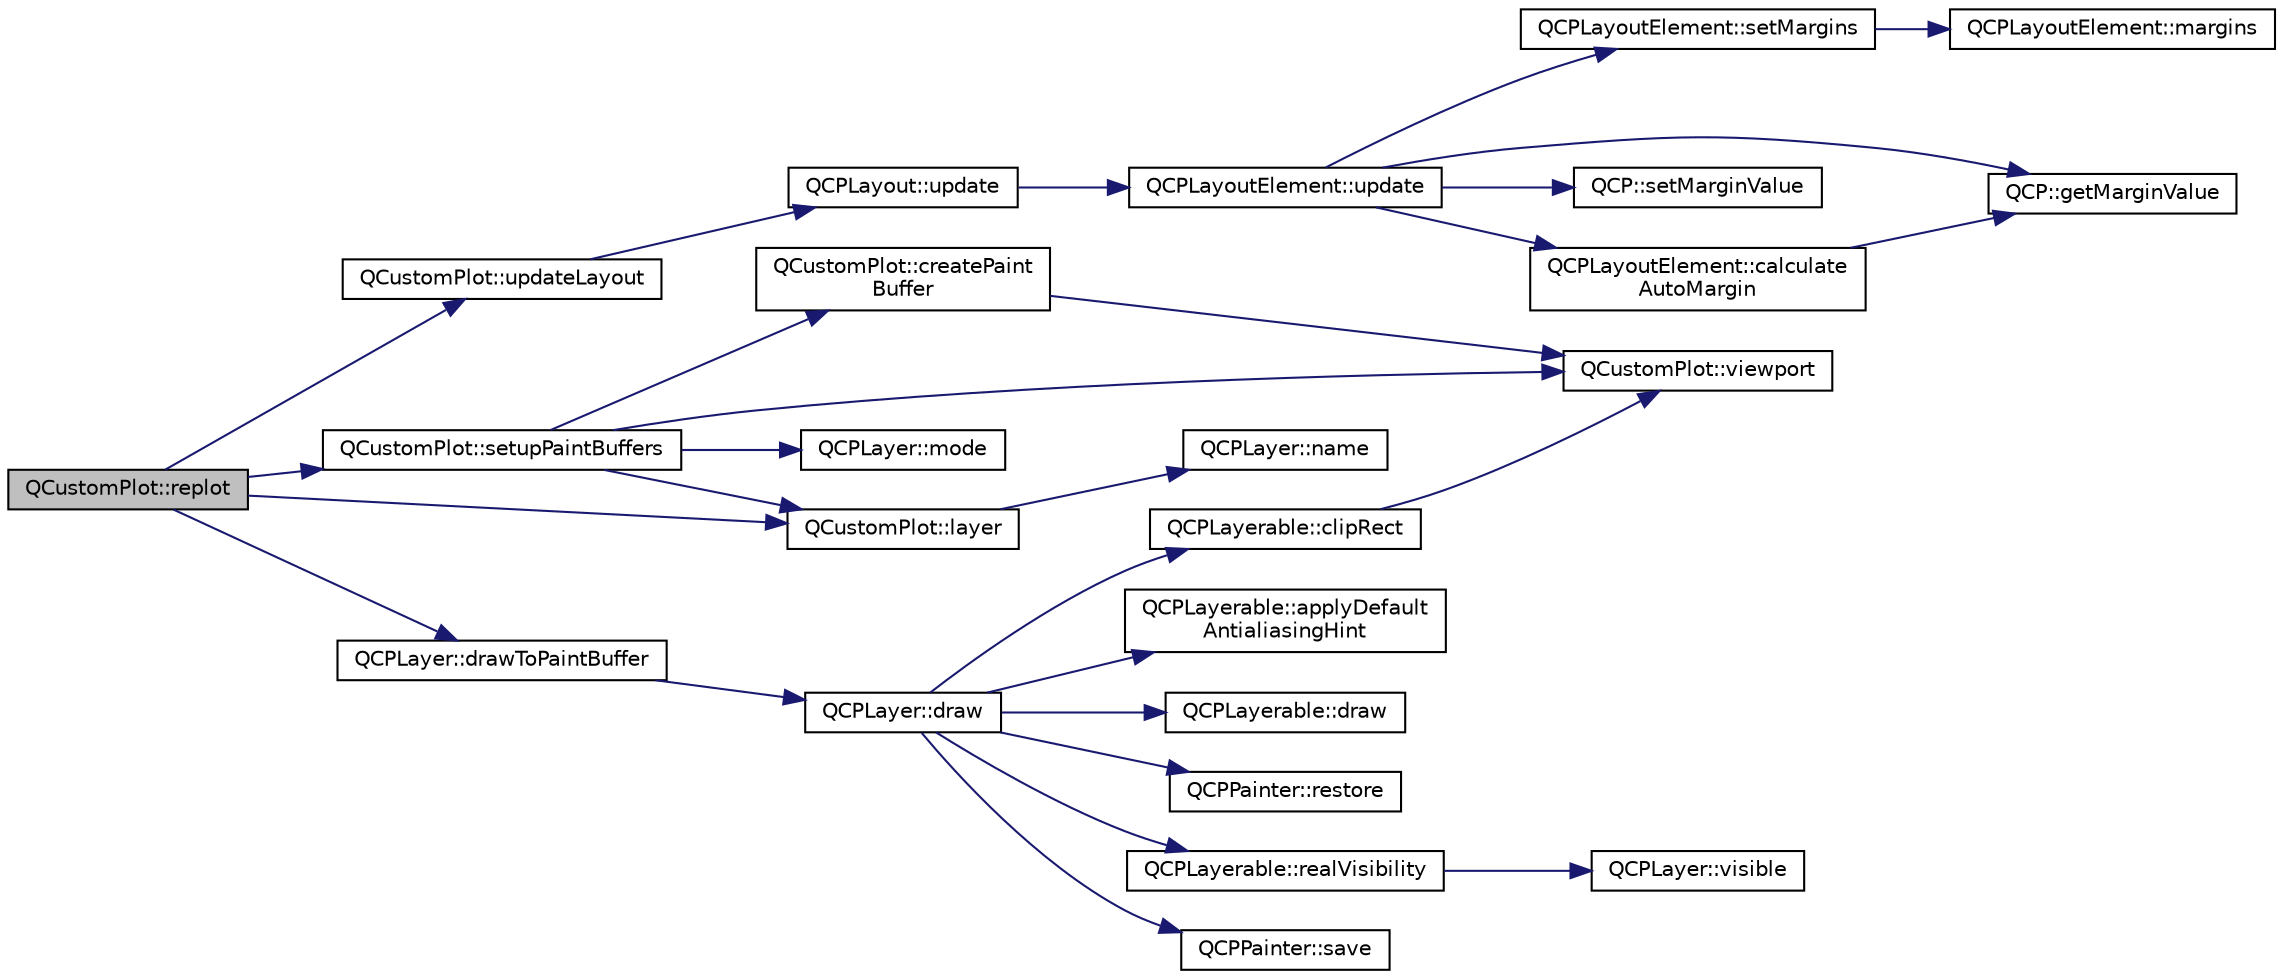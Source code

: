 digraph "QCustomPlot::replot"
{
  edge [fontname="Helvetica",fontsize="10",labelfontname="Helvetica",labelfontsize="10"];
  node [fontname="Helvetica",fontsize="10",shape=record];
  rankdir="LR";
  Node929 [label="QCustomPlot::replot",height=0.2,width=0.4,color="black", fillcolor="grey75", style="filled", fontcolor="black"];
  Node929 -> Node930 [color="midnightblue",fontsize="10",style="solid",fontname="Helvetica"];
  Node930 [label="QCustomPlot::updateLayout",height=0.2,width=0.4,color="black", fillcolor="white", style="filled",URL="$class_q_custom_plot.html#a6e6693e2c249f65437382ffd93405e04"];
  Node930 -> Node931 [color="midnightblue",fontsize="10",style="solid",fontname="Helvetica"];
  Node931 [label="QCPLayout::update",height=0.2,width=0.4,color="black", fillcolor="white", style="filled",URL="$class_q_c_p_layout.html#a48ecc9c98ea90b547c3e27a931a8f7bd"];
  Node931 -> Node932 [color="midnightblue",fontsize="10",style="solid",fontname="Helvetica"];
  Node932 [label="QCPLayoutElement::update",height=0.2,width=0.4,color="black", fillcolor="white", style="filled",URL="$class_q_c_p_layout_element.html#a929c2ec62e0e0e1d8418eaa802e2af9b"];
  Node932 -> Node933 [color="midnightblue",fontsize="10",style="solid",fontname="Helvetica"];
  Node933 [label="QCP::setMarginValue",height=0.2,width=0.4,color="black", fillcolor="white", style="filled",URL="$namespace_q_c_p.html#afbf6e3084c108f2bb4372107945ee82f"];
  Node932 -> Node934 [color="midnightblue",fontsize="10",style="solid",fontname="Helvetica"];
  Node934 [label="QCPLayoutElement::calculate\lAutoMargin",height=0.2,width=0.4,color="black", fillcolor="white", style="filled",URL="$class_q_c_p_layout_element.html#a005c9f0fe84bc1591a2cf2c46fd477b4"];
  Node934 -> Node935 [color="midnightblue",fontsize="10",style="solid",fontname="Helvetica"];
  Node935 [label="QCP::getMarginValue",height=0.2,width=0.4,color="black", fillcolor="white", style="filled",URL="$namespace_q_c_p.html#a23a2679d3495c444acc26acc61e35b5b"];
  Node932 -> Node935 [color="midnightblue",fontsize="10",style="solid",fontname="Helvetica"];
  Node932 -> Node936 [color="midnightblue",fontsize="10",style="solid",fontname="Helvetica"];
  Node936 [label="QCPLayoutElement::setMargins",height=0.2,width=0.4,color="black", fillcolor="white", style="filled",URL="$class_q_c_p_layout_element.html#a8f450b1f3f992ad576fce2c63d8b79cf"];
  Node936 -> Node937 [color="midnightblue",fontsize="10",style="solid",fontname="Helvetica"];
  Node937 [label="QCPLayoutElement::margins",height=0.2,width=0.4,color="black", fillcolor="white", style="filled",URL="$class_q_c_p_layout_element.html#af4ac9450aa2d60863bf3a8ea0c940c9d"];
  Node929 -> Node938 [color="midnightblue",fontsize="10",style="solid",fontname="Helvetica"];
  Node938 [label="QCustomPlot::setupPaintBuffers",height=0.2,width=0.4,color="black", fillcolor="white", style="filled",URL="$class_q_custom_plot.html#a2685341f7242c3882f4cc5e379308d71"];
  Node938 -> Node939 [color="midnightblue",fontsize="10",style="solid",fontname="Helvetica"];
  Node939 [label="QCustomPlot::createPaint\lBuffer",height=0.2,width=0.4,color="black", fillcolor="white", style="filled",URL="$class_q_custom_plot.html#a943b57596a1adf7f0e75c3b50e407ae6"];
  Node939 -> Node940 [color="midnightblue",fontsize="10",style="solid",fontname="Helvetica"];
  Node940 [label="QCustomPlot::viewport",height=0.2,width=0.4,color="black", fillcolor="white", style="filled",URL="$class_q_custom_plot.html#a19842409b18f556b256d05e97fffc670"];
  Node938 -> Node941 [color="midnightblue",fontsize="10",style="solid",fontname="Helvetica"];
  Node941 [label="QCustomPlot::layer",height=0.2,width=0.4,color="black", fillcolor="white", style="filled",URL="$class_q_custom_plot.html#a0a96244e7773b242ef23c32b7bdfb159"];
  Node941 -> Node942 [color="midnightblue",fontsize="10",style="solid",fontname="Helvetica"];
  Node942 [label="QCPLayer::name",height=0.2,width=0.4,color="black", fillcolor="white", style="filled",URL="$class_q_c_p_layer.html#a37806f662b50b588fb1029a14fc5ef50"];
  Node938 -> Node943 [color="midnightblue",fontsize="10",style="solid",fontname="Helvetica"];
  Node943 [label="QCPLayer::mode",height=0.2,width=0.4,color="black", fillcolor="white", style="filled",URL="$class_q_c_p_layer.html#a44ae50b011b19f3dd46a38d8e2e2c1b6"];
  Node938 -> Node940 [color="midnightblue",fontsize="10",style="solid",fontname="Helvetica"];
  Node929 -> Node941 [color="midnightblue",fontsize="10",style="solid",fontname="Helvetica"];
  Node929 -> Node944 [color="midnightblue",fontsize="10",style="solid",fontname="Helvetica"];
  Node944 [label="QCPLayer::drawToPaintBuffer",height=0.2,width=0.4,color="black", fillcolor="white", style="filled",URL="$class_q_c_p_layer.html#a4a8e0a86f31462299e7fc8e8158dd2c6"];
  Node944 -> Node945 [color="midnightblue",fontsize="10",style="solid",fontname="Helvetica"];
  Node945 [label="QCPLayer::draw",height=0.2,width=0.4,color="black", fillcolor="white", style="filled",URL="$class_q_c_p_layer.html#ab831a99c8d30b15ec4533ca341e8813b"];
  Node945 -> Node946 [color="midnightblue",fontsize="10",style="solid",fontname="Helvetica"];
  Node946 [label="QCPLayerable::realVisibility",height=0.2,width=0.4,color="black", fillcolor="white", style="filled",URL="$class_q_c_p_layerable.html#ab054e88f15d485defcb95e7376f119e7"];
  Node946 -> Node947 [color="midnightblue",fontsize="10",style="solid",fontname="Helvetica"];
  Node947 [label="QCPLayer::visible",height=0.2,width=0.4,color="black", fillcolor="white", style="filled",URL="$class_q_c_p_layer.html#ad1cc2d6b32d2abb33c7f449b964e068c"];
  Node945 -> Node948 [color="midnightblue",fontsize="10",style="solid",fontname="Helvetica"];
  Node948 [label="QCPPainter::save",height=0.2,width=0.4,color="black", fillcolor="white", style="filled",URL="$class_q_c_p_painter.html#a8fd6821ee6fecbfa04444c9062912abd"];
  Node945 -> Node949 [color="midnightblue",fontsize="10",style="solid",fontname="Helvetica"];
  Node949 [label="QCPLayerable::clipRect",height=0.2,width=0.4,color="black", fillcolor="white", style="filled",URL="$class_q_c_p_layerable.html#acbcfc9ecc75433747b1978a77b1864b3"];
  Node949 -> Node940 [color="midnightblue",fontsize="10",style="solid",fontname="Helvetica"];
  Node945 -> Node950 [color="midnightblue",fontsize="10",style="solid",fontname="Helvetica"];
  Node950 [label="QCPLayerable::applyDefault\lAntialiasingHint",height=0.2,width=0.4,color="black", fillcolor="white", style="filled",URL="$class_q_c_p_layerable.html#afdf83ddc6a265cbf4c89fe99d3d93473"];
  Node945 -> Node951 [color="midnightblue",fontsize="10",style="solid",fontname="Helvetica"];
  Node951 [label="QCPLayerable::draw",height=0.2,width=0.4,color="black", fillcolor="white", style="filled",URL="$class_q_c_p_layerable.html#aecf2f7087482d4b6a78cb2770e5ed12d"];
  Node945 -> Node952 [color="midnightblue",fontsize="10",style="solid",fontname="Helvetica"];
  Node952 [label="QCPPainter::restore",height=0.2,width=0.4,color="black", fillcolor="white", style="filled",URL="$class_q_c_p_painter.html#a64908e6298d5bbd83457dc987cc3a022"];
}
